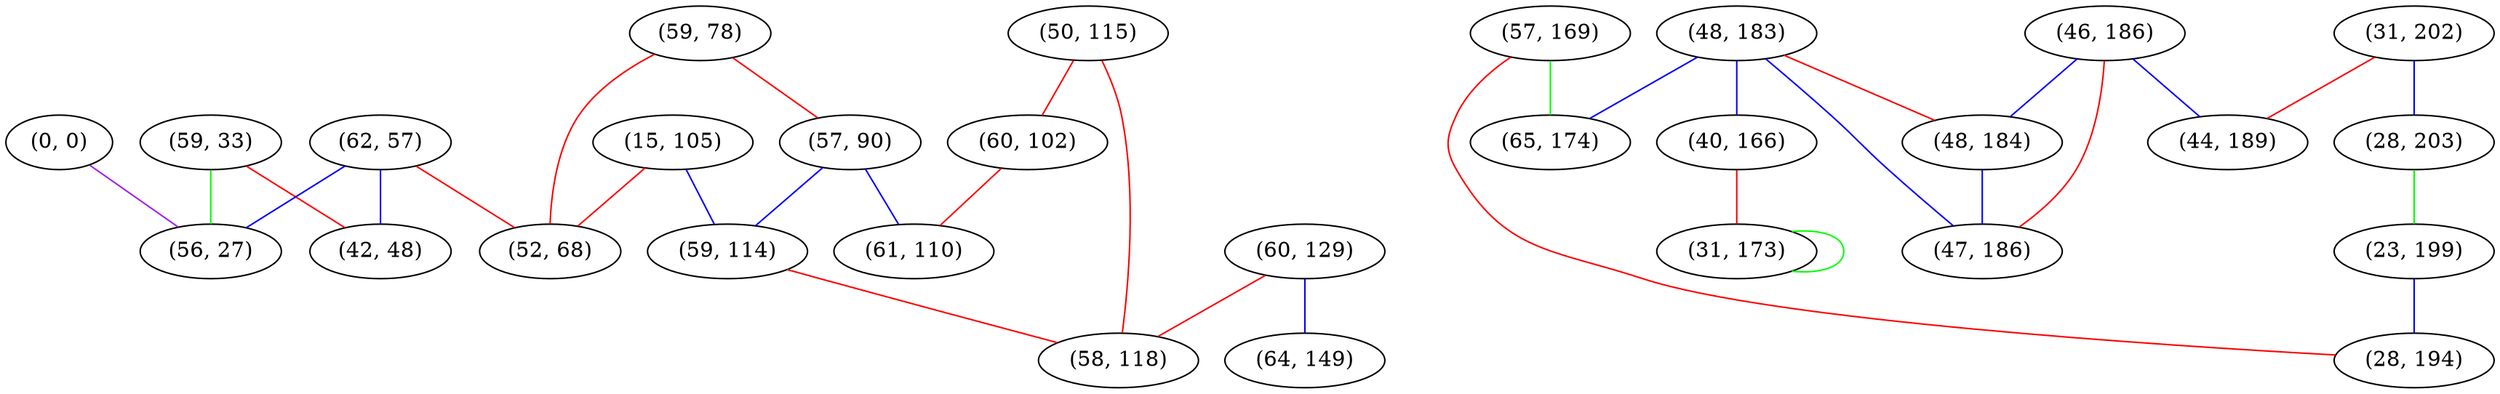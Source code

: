 graph "" {
"(59, 33)";
"(59, 78)";
"(48, 183)";
"(57, 90)";
"(50, 115)";
"(15, 105)";
"(62, 57)";
"(52, 68)";
"(31, 202)";
"(28, 203)";
"(60, 129)";
"(40, 166)";
"(57, 169)";
"(0, 0)";
"(56, 27)";
"(65, 174)";
"(46, 186)";
"(44, 189)";
"(48, 184)";
"(23, 199)";
"(47, 186)";
"(64, 149)";
"(42, 48)";
"(59, 114)";
"(58, 118)";
"(60, 102)";
"(28, 194)";
"(31, 173)";
"(61, 110)";
"(59, 33)" -- "(42, 48)"  [color=red, key=0, weight=1];
"(59, 33)" -- "(56, 27)"  [color=green, key=0, weight=2];
"(59, 78)" -- "(57, 90)"  [color=red, key=0, weight=1];
"(59, 78)" -- "(52, 68)"  [color=red, key=0, weight=1];
"(48, 183)" -- "(40, 166)"  [color=blue, key=0, weight=3];
"(48, 183)" -- "(48, 184)"  [color=red, key=0, weight=1];
"(48, 183)" -- "(65, 174)"  [color=blue, key=0, weight=3];
"(48, 183)" -- "(47, 186)"  [color=blue, key=0, weight=3];
"(57, 90)" -- "(61, 110)"  [color=blue, key=0, weight=3];
"(57, 90)" -- "(59, 114)"  [color=blue, key=0, weight=3];
"(50, 115)" -- "(58, 118)"  [color=red, key=0, weight=1];
"(50, 115)" -- "(60, 102)"  [color=red, key=0, weight=1];
"(15, 105)" -- "(59, 114)"  [color=blue, key=0, weight=3];
"(15, 105)" -- "(52, 68)"  [color=red, key=0, weight=1];
"(62, 57)" -- "(42, 48)"  [color=blue, key=0, weight=3];
"(62, 57)" -- "(56, 27)"  [color=blue, key=0, weight=3];
"(62, 57)" -- "(52, 68)"  [color=red, key=0, weight=1];
"(31, 202)" -- "(44, 189)"  [color=red, key=0, weight=1];
"(31, 202)" -- "(28, 203)"  [color=blue, key=0, weight=3];
"(28, 203)" -- "(23, 199)"  [color=green, key=0, weight=2];
"(60, 129)" -- "(58, 118)"  [color=red, key=0, weight=1];
"(60, 129)" -- "(64, 149)"  [color=blue, key=0, weight=3];
"(40, 166)" -- "(31, 173)"  [color=red, key=0, weight=1];
"(57, 169)" -- "(28, 194)"  [color=red, key=0, weight=1];
"(57, 169)" -- "(65, 174)"  [color=green, key=0, weight=2];
"(0, 0)" -- "(56, 27)"  [color=purple, key=0, weight=4];
"(46, 186)" -- "(44, 189)"  [color=blue, key=0, weight=3];
"(46, 186)" -- "(48, 184)"  [color=blue, key=0, weight=3];
"(46, 186)" -- "(47, 186)"  [color=red, key=0, weight=1];
"(48, 184)" -- "(47, 186)"  [color=blue, key=0, weight=3];
"(23, 199)" -- "(28, 194)"  [color=blue, key=0, weight=3];
"(59, 114)" -- "(58, 118)"  [color=red, key=0, weight=1];
"(60, 102)" -- "(61, 110)"  [color=red, key=0, weight=1];
"(31, 173)" -- "(31, 173)"  [color=green, key=0, weight=2];
}
